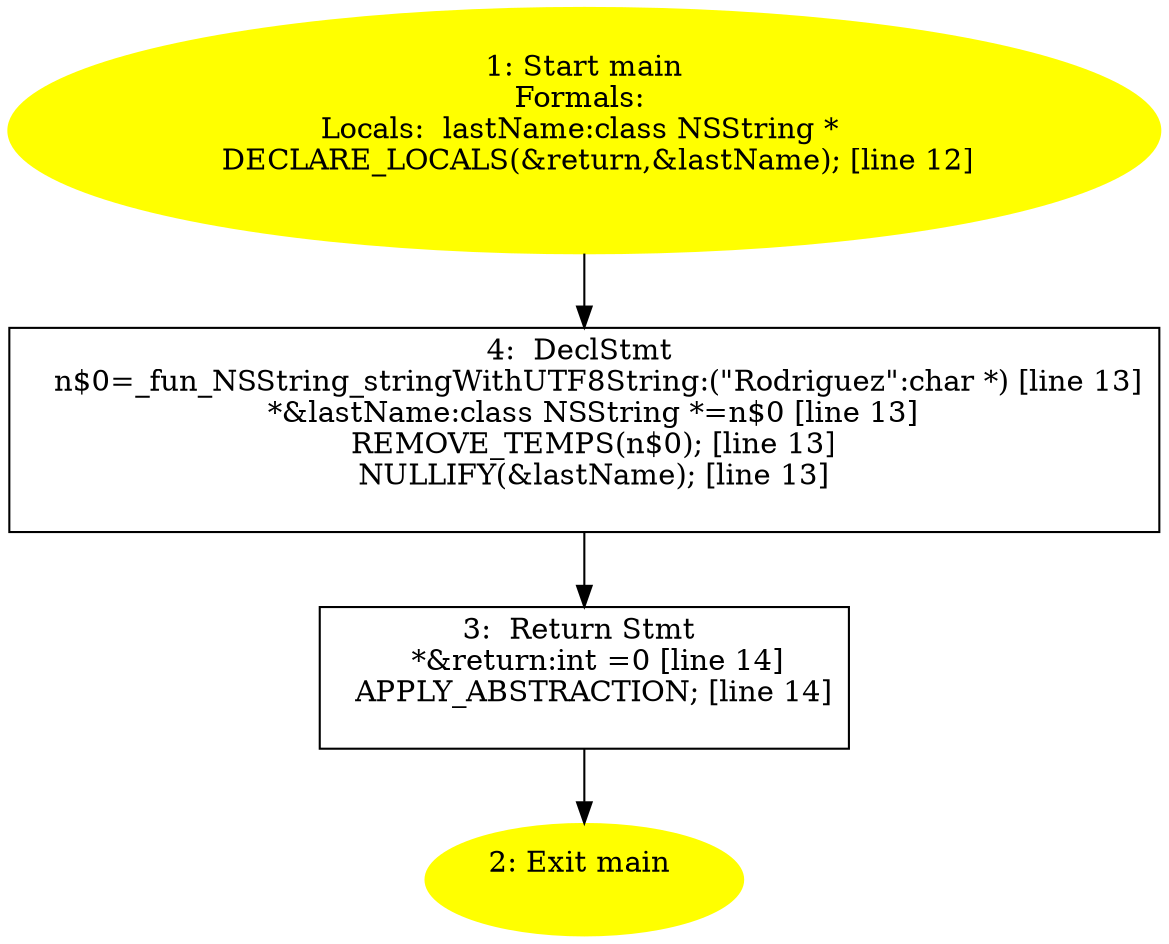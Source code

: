 /* @generated */
digraph iCFG {
4 [label="4:  DeclStmt \n   n$0=_fun_NSString_stringWithUTF8String:(\"Rodriguez\":char *) [line 13]\n  *&lastName:class NSString *=n$0 [line 13]\n  REMOVE_TEMPS(n$0); [line 13]\n  NULLIFY(&lastName); [line 13]\n " shape="box"]
	

	 4 -> 3 ;
3 [label="3:  Return Stmt \n   *&return:int =0 [line 14]\n  APPLY_ABSTRACTION; [line 14]\n " shape="box"]
	

	 3 -> 2 ;
2 [label="2: Exit main \n  " color=yellow style=filled]
	

1 [label="1: Start main\nFormals: \nLocals:  lastName:class NSString * \n   DECLARE_LOCALS(&return,&lastName); [line 12]\n " color=yellow style=filled]
	

	 1 -> 4 ;
}
